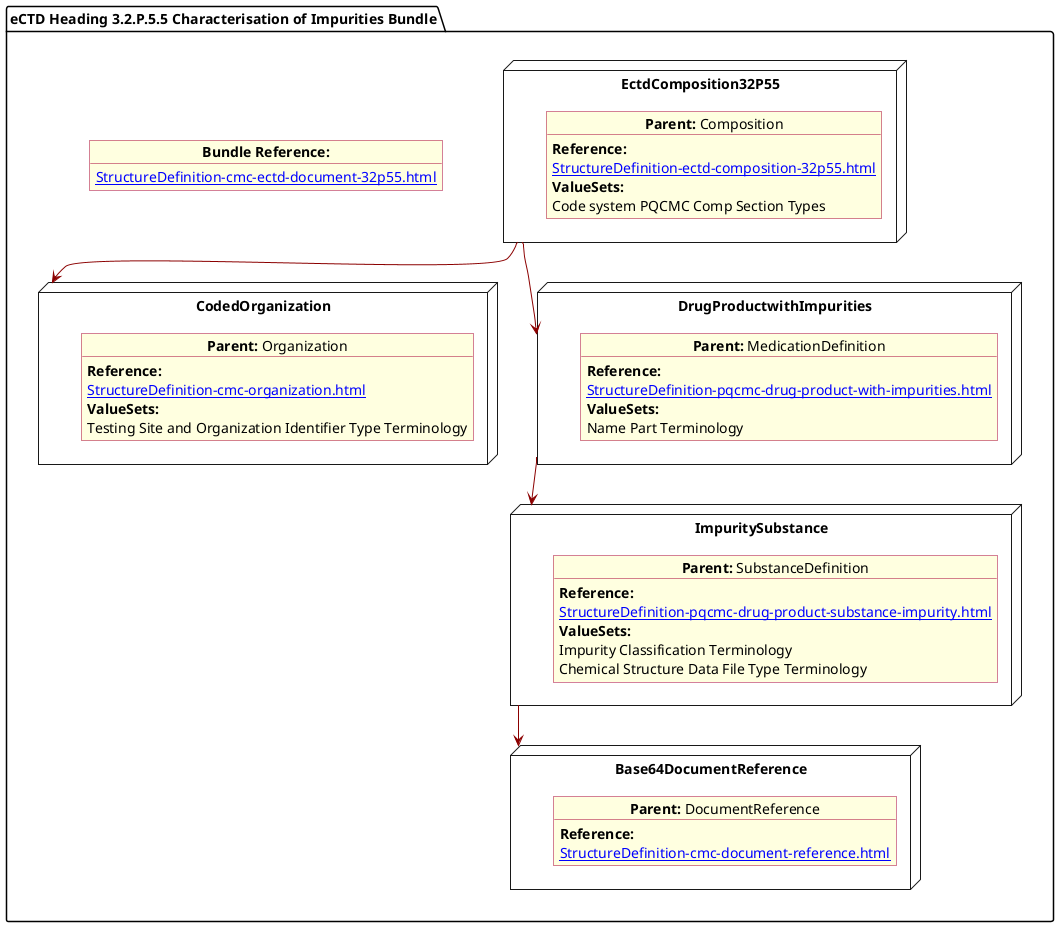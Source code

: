 @startuml CharacImprity
allowmixing
'Mixed model of use case and object
skinparam svgDimensionStyle false
skinparam ObjectBackgroundColor LightYellow
skinparam ObjectBorderColor #A80036
skinparam activityDiamondBorderColor #A80036
skinparam activityDiamondBackgroundColor lawnGreen
skinparam ClassBorderThickness 4

package "eCTD Heading 3.2.P.5.5 Characterisation of Impurities Bundle" as NODES {

  object "**Bundle Reference:**" as objbun {
    [[StructureDefinition-cmc-ectd-document-32p55.html]]
  }


  node "EctdComposition32P55" as N1 {

    object "**Parent:** Composition" as obj1 {
      **Reference:**
      [[StructureDefinition-ectd-composition-32p55.html]]
      **ValueSets:**
      Code system PQCMC Comp Section Types
    }
  }
  node "Base64DocumentReference" as NB64 {

    object "**Parent:** DocumentReference"  as obj64 {

      **Reference:**
      [[StructureDefinition-cmc-document-reference.html]]
    }

  }
  node "CodedOrganization" as NSO {

    object "**Parent:** Organization" as objAu {
      **Reference:**
      [[StructureDefinition-cmc-organization.html]]
      **ValueSets:**
      Testing Site and Organization Identifier Type Terminology
    }
  }


  node "DrugProductwithImpurities" as NN {

    object "**Parent:** MedicationDefinition" as obj3 {

      **Reference:**
      [[StructureDefinition-pqcmc-drug-product-with-impurities.html]]
      **ValueSets:**
      Name Part Terminology
    }
  }

   node "ImpuritySubstance" as N6 {

    object "**Parent:** SubstanceDefinition" as obj2 {
      **Reference:**
      [[StructureDefinition-pqcmc-drug-product-substance-impurity.html]]
      **ValueSets:**
      Impurity Classification Terminology
      Chemical Structure Data File Type Terminology
    }
   }
  N1 -[#darkred]-> NSO
  NN -[#darkred]-> N6
  N1 -[#darkred]-> NN
  N6 -[#darkred]-> NB64

}
@enduml
